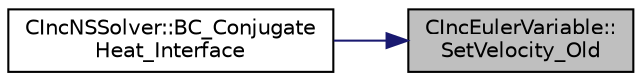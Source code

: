 digraph "CIncEulerVariable::SetVelocity_Old"
{
 // LATEX_PDF_SIZE
  edge [fontname="Helvetica",fontsize="10",labelfontname="Helvetica",labelfontsize="10"];
  node [fontname="Helvetica",fontsize="10",shape=record];
  rankdir="RL";
  Node1 [label="CIncEulerVariable::\lSetVelocity_Old",height=0.2,width=0.4,color="black", fillcolor="grey75", style="filled", fontcolor="black",tooltip="Set the velocity vector from the old solution."];
  Node1 -> Node2 [dir="back",color="midnightblue",fontsize="10",style="solid",fontname="Helvetica"];
  Node2 [label="CIncNSSolver::BC_Conjugate\lHeat_Interface",height=0.2,width=0.4,color="black", fillcolor="white", style="filled",URL="$classCIncNSSolver.html#a20df3bf692b483420474f500c981584f",tooltip="Impose the (received) conjugate heat variables."];
}

